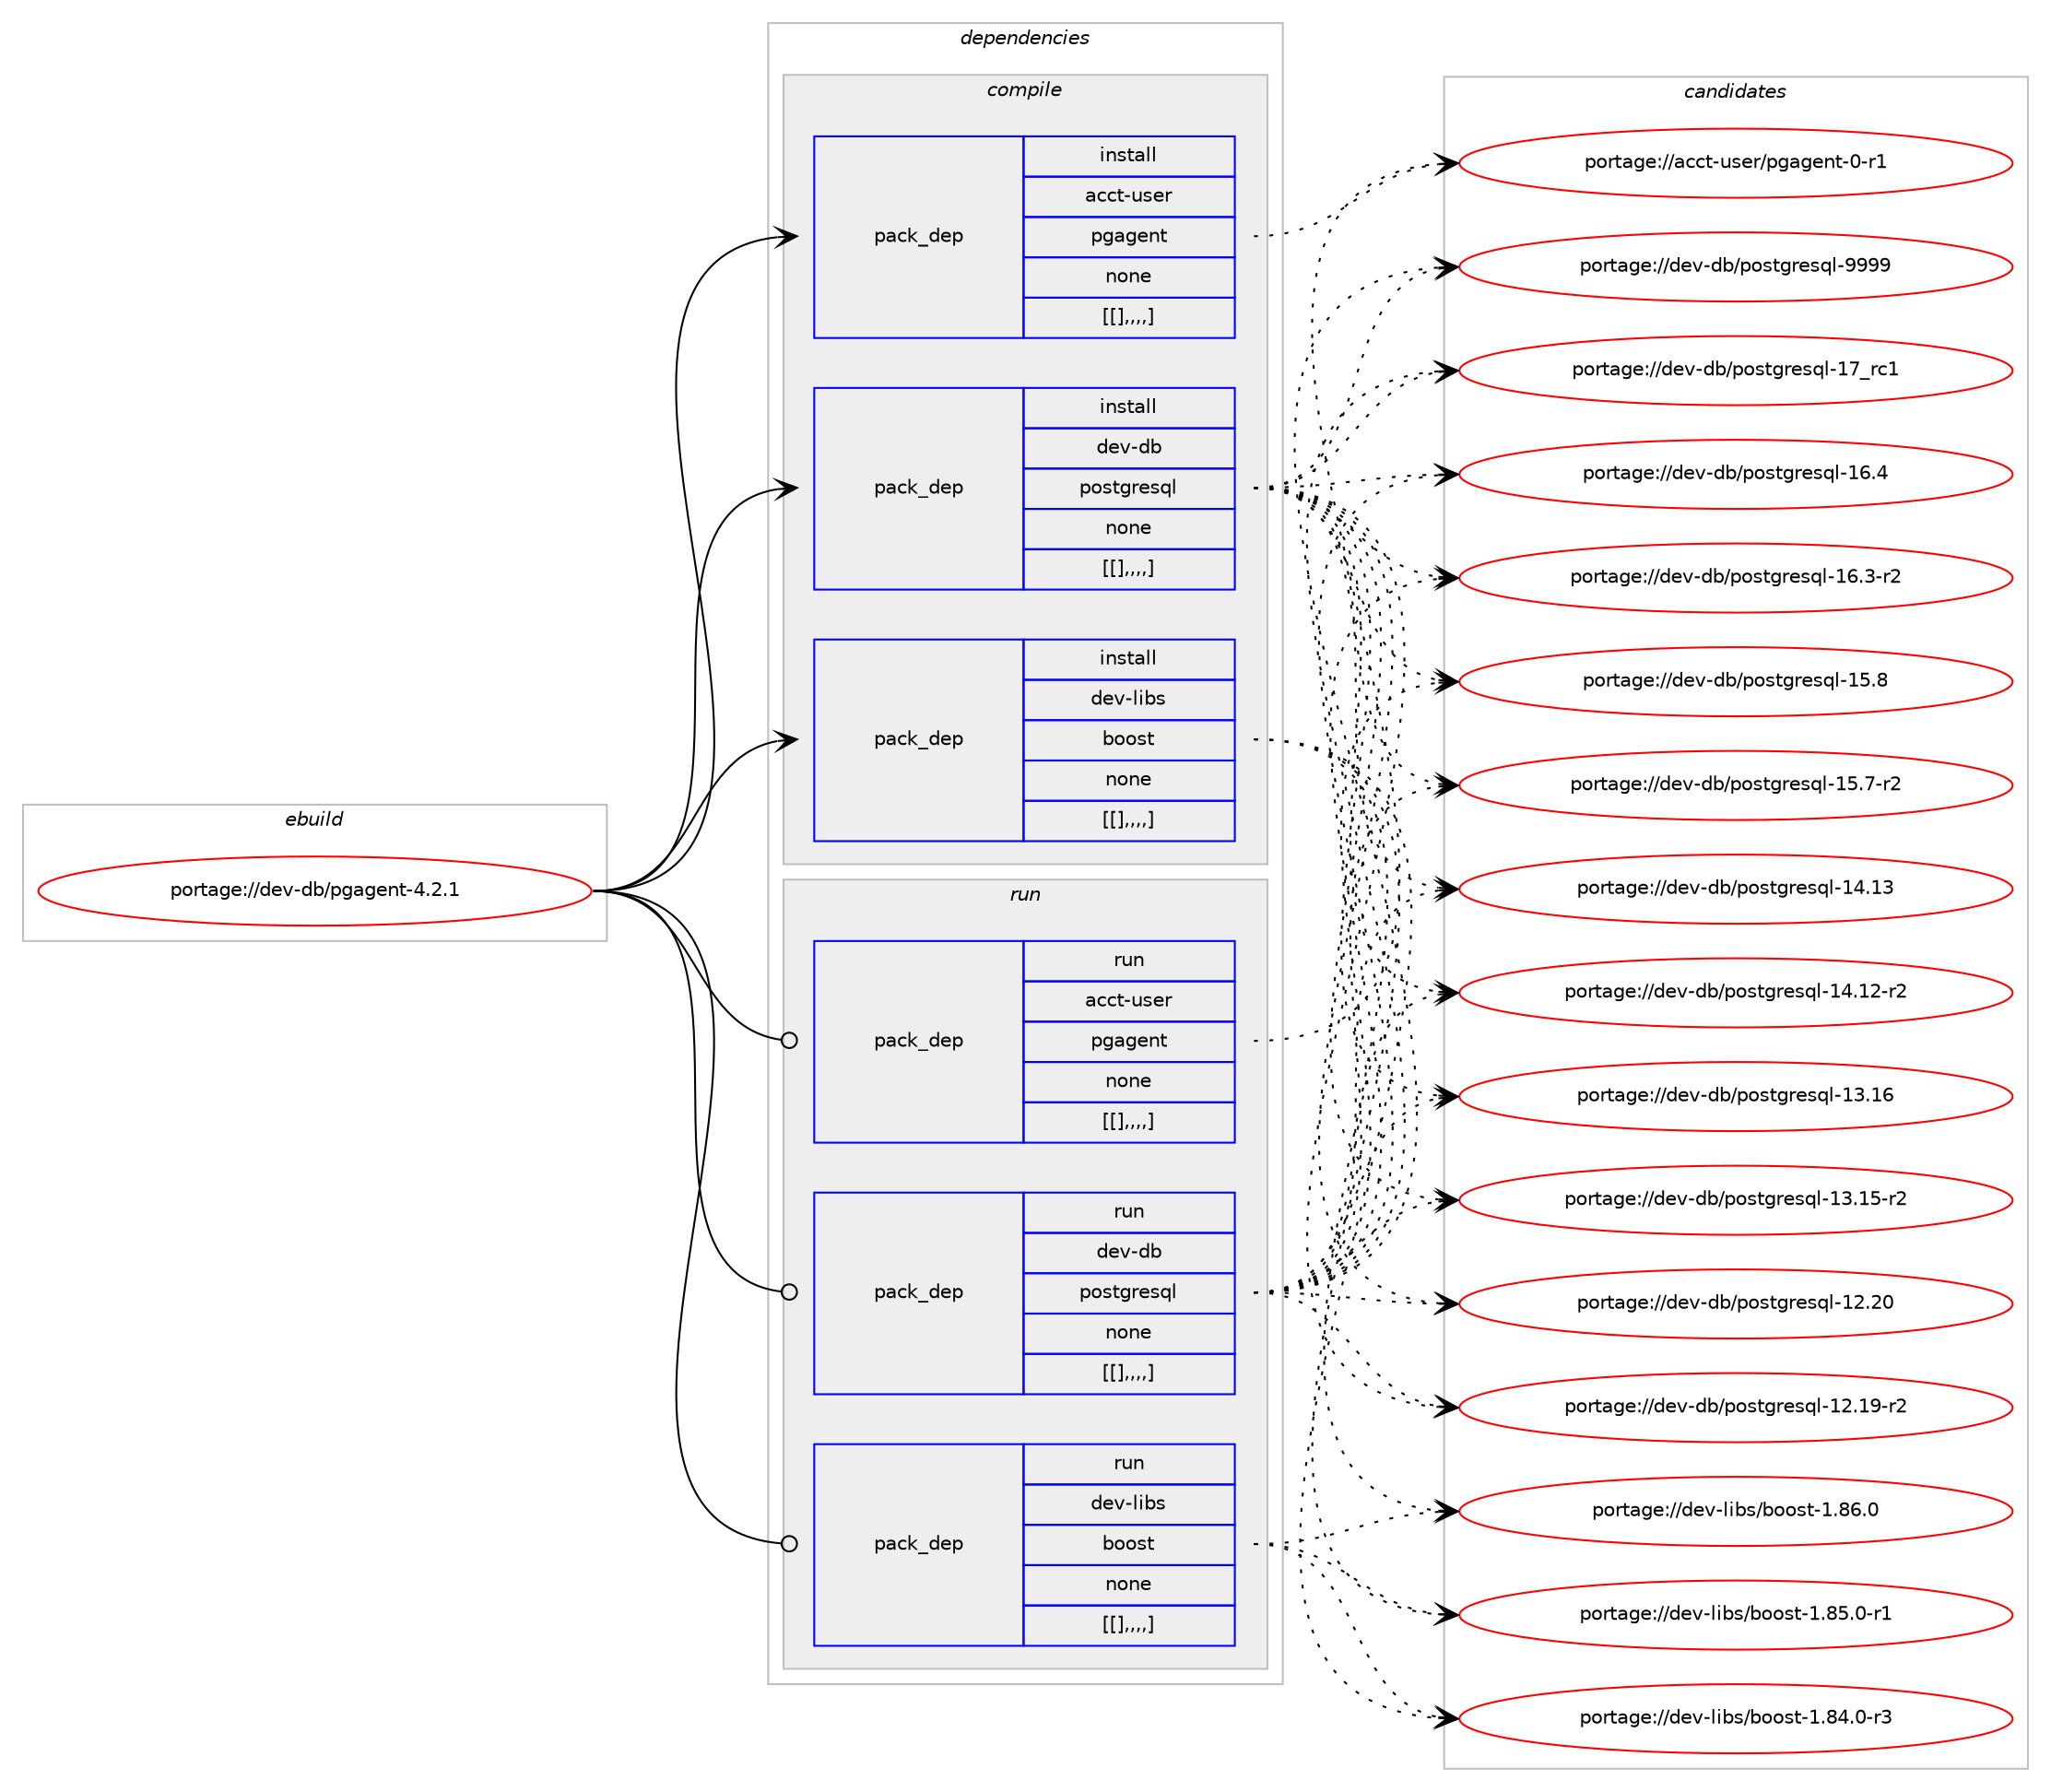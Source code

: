 digraph prolog {

# *************
# Graph options
# *************

newrank=true;
concentrate=true;
compound=true;
graph [rankdir=LR,fontname=Helvetica,fontsize=10,ranksep=1.5];#, ranksep=2.5, nodesep=0.2];
edge  [arrowhead=vee];
node  [fontname=Helvetica,fontsize=10];

# **********
# The ebuild
# **********

subgraph cluster_leftcol {
color=gray;
label=<<i>ebuild</i>>;
id [label="portage://dev-db/pgagent-4.2.1", color=red, width=4, href="../dev-db/pgagent-4.2.1.svg"];
}

# ****************
# The dependencies
# ****************

subgraph cluster_midcol {
color=gray;
label=<<i>dependencies</i>>;
subgraph cluster_compile {
fillcolor="#eeeeee";
style=filled;
label=<<i>compile</i>>;
subgraph pack49640 {
dependency68646 [label=<<TABLE BORDER="0" CELLBORDER="1" CELLSPACING="0" CELLPADDING="4" WIDTH="220"><TR><TD ROWSPAN="6" CELLPADDING="30">pack_dep</TD></TR><TR><TD WIDTH="110">install</TD></TR><TR><TD>acct-user</TD></TR><TR><TD>pgagent</TD></TR><TR><TD>none</TD></TR><TR><TD>[[],,,,]</TD></TR></TABLE>>, shape=none, color=blue];
}
id:e -> dependency68646:w [weight=20,style="solid",arrowhead="vee"];
subgraph pack49641 {
dependency68647 [label=<<TABLE BORDER="0" CELLBORDER="1" CELLSPACING="0" CELLPADDING="4" WIDTH="220"><TR><TD ROWSPAN="6" CELLPADDING="30">pack_dep</TD></TR><TR><TD WIDTH="110">install</TD></TR><TR><TD>dev-db</TD></TR><TR><TD>postgresql</TD></TR><TR><TD>none</TD></TR><TR><TD>[[],,,,]</TD></TR></TABLE>>, shape=none, color=blue];
}
id:e -> dependency68647:w [weight=20,style="solid",arrowhead="vee"];
subgraph pack49642 {
dependency68648 [label=<<TABLE BORDER="0" CELLBORDER="1" CELLSPACING="0" CELLPADDING="4" WIDTH="220"><TR><TD ROWSPAN="6" CELLPADDING="30">pack_dep</TD></TR><TR><TD WIDTH="110">install</TD></TR><TR><TD>dev-libs</TD></TR><TR><TD>boost</TD></TR><TR><TD>none</TD></TR><TR><TD>[[],,,,]</TD></TR></TABLE>>, shape=none, color=blue];
}
id:e -> dependency68648:w [weight=20,style="solid",arrowhead="vee"];
}
subgraph cluster_compileandrun {
fillcolor="#eeeeee";
style=filled;
label=<<i>compile and run</i>>;
}
subgraph cluster_run {
fillcolor="#eeeeee";
style=filled;
label=<<i>run</i>>;
subgraph pack49643 {
dependency68649 [label=<<TABLE BORDER="0" CELLBORDER="1" CELLSPACING="0" CELLPADDING="4" WIDTH="220"><TR><TD ROWSPAN="6" CELLPADDING="30">pack_dep</TD></TR><TR><TD WIDTH="110">run</TD></TR><TR><TD>acct-user</TD></TR><TR><TD>pgagent</TD></TR><TR><TD>none</TD></TR><TR><TD>[[],,,,]</TD></TR></TABLE>>, shape=none, color=blue];
}
id:e -> dependency68649:w [weight=20,style="solid",arrowhead="odot"];
subgraph pack49644 {
dependency68650 [label=<<TABLE BORDER="0" CELLBORDER="1" CELLSPACING="0" CELLPADDING="4" WIDTH="220"><TR><TD ROWSPAN="6" CELLPADDING="30">pack_dep</TD></TR><TR><TD WIDTH="110">run</TD></TR><TR><TD>dev-db</TD></TR><TR><TD>postgresql</TD></TR><TR><TD>none</TD></TR><TR><TD>[[],,,,]</TD></TR></TABLE>>, shape=none, color=blue];
}
id:e -> dependency68650:w [weight=20,style="solid",arrowhead="odot"];
subgraph pack49645 {
dependency68651 [label=<<TABLE BORDER="0" CELLBORDER="1" CELLSPACING="0" CELLPADDING="4" WIDTH="220"><TR><TD ROWSPAN="6" CELLPADDING="30">pack_dep</TD></TR><TR><TD WIDTH="110">run</TD></TR><TR><TD>dev-libs</TD></TR><TR><TD>boost</TD></TR><TR><TD>none</TD></TR><TR><TD>[[],,,,]</TD></TR></TABLE>>, shape=none, color=blue];
}
id:e -> dependency68651:w [weight=20,style="solid",arrowhead="odot"];
}
}

# **************
# The candidates
# **************

subgraph cluster_choices {
rank=same;
color=gray;
label=<<i>candidates</i>>;

subgraph choice49640 {
color=black;
nodesep=1;
choice97999911645117115101114471121039710310111011645484511449 [label="portage://acct-user/pgagent-0-r1", color=red, width=4,href="../acct-user/pgagent-0-r1.svg"];
dependency68646:e -> choice97999911645117115101114471121039710310111011645484511449:w [style=dotted,weight="100"];
}
subgraph choice49641 {
color=black;
nodesep=1;
choice1001011184510098471121111151161031141011151131084557575757 [label="portage://dev-db/postgresql-9999", color=red, width=4,href="../dev-db/postgresql-9999.svg"];
choice100101118451009847112111115116103114101115113108454955951149949 [label="portage://dev-db/postgresql-17_rc1", color=red, width=4,href="../dev-db/postgresql-17_rc1.svg"];
choice1001011184510098471121111151161031141011151131084549544652 [label="portage://dev-db/postgresql-16.4", color=red, width=4,href="../dev-db/postgresql-16.4.svg"];
choice10010111845100984711211111511610311410111511310845495446514511450 [label="portage://dev-db/postgresql-16.3-r2", color=red, width=4,href="../dev-db/postgresql-16.3-r2.svg"];
choice1001011184510098471121111151161031141011151131084549534656 [label="portage://dev-db/postgresql-15.8", color=red, width=4,href="../dev-db/postgresql-15.8.svg"];
choice10010111845100984711211111511610311410111511310845495346554511450 [label="portage://dev-db/postgresql-15.7-r2", color=red, width=4,href="../dev-db/postgresql-15.7-r2.svg"];
choice100101118451009847112111115116103114101115113108454952464951 [label="portage://dev-db/postgresql-14.13", color=red, width=4,href="../dev-db/postgresql-14.13.svg"];
choice1001011184510098471121111151161031141011151131084549524649504511450 [label="portage://dev-db/postgresql-14.12-r2", color=red, width=4,href="../dev-db/postgresql-14.12-r2.svg"];
choice100101118451009847112111115116103114101115113108454951464954 [label="portage://dev-db/postgresql-13.16", color=red, width=4,href="../dev-db/postgresql-13.16.svg"];
choice1001011184510098471121111151161031141011151131084549514649534511450 [label="portage://dev-db/postgresql-13.15-r2", color=red, width=4,href="../dev-db/postgresql-13.15-r2.svg"];
choice100101118451009847112111115116103114101115113108454950465048 [label="portage://dev-db/postgresql-12.20", color=red, width=4,href="../dev-db/postgresql-12.20.svg"];
choice1001011184510098471121111151161031141011151131084549504649574511450 [label="portage://dev-db/postgresql-12.19-r2", color=red, width=4,href="../dev-db/postgresql-12.19-r2.svg"];
dependency68647:e -> choice1001011184510098471121111151161031141011151131084557575757:w [style=dotted,weight="100"];
dependency68647:e -> choice100101118451009847112111115116103114101115113108454955951149949:w [style=dotted,weight="100"];
dependency68647:e -> choice1001011184510098471121111151161031141011151131084549544652:w [style=dotted,weight="100"];
dependency68647:e -> choice10010111845100984711211111511610311410111511310845495446514511450:w [style=dotted,weight="100"];
dependency68647:e -> choice1001011184510098471121111151161031141011151131084549534656:w [style=dotted,weight="100"];
dependency68647:e -> choice10010111845100984711211111511610311410111511310845495346554511450:w [style=dotted,weight="100"];
dependency68647:e -> choice100101118451009847112111115116103114101115113108454952464951:w [style=dotted,weight="100"];
dependency68647:e -> choice1001011184510098471121111151161031141011151131084549524649504511450:w [style=dotted,weight="100"];
dependency68647:e -> choice100101118451009847112111115116103114101115113108454951464954:w [style=dotted,weight="100"];
dependency68647:e -> choice1001011184510098471121111151161031141011151131084549514649534511450:w [style=dotted,weight="100"];
dependency68647:e -> choice100101118451009847112111115116103114101115113108454950465048:w [style=dotted,weight="100"];
dependency68647:e -> choice1001011184510098471121111151161031141011151131084549504649574511450:w [style=dotted,weight="100"];
}
subgraph choice49642 {
color=black;
nodesep=1;
choice1001011184510810598115479811111111511645494656544648 [label="portage://dev-libs/boost-1.86.0", color=red, width=4,href="../dev-libs/boost-1.86.0.svg"];
choice10010111845108105981154798111111115116454946565346484511449 [label="portage://dev-libs/boost-1.85.0-r1", color=red, width=4,href="../dev-libs/boost-1.85.0-r1.svg"];
choice10010111845108105981154798111111115116454946565246484511451 [label="portage://dev-libs/boost-1.84.0-r3", color=red, width=4,href="../dev-libs/boost-1.84.0-r3.svg"];
dependency68648:e -> choice1001011184510810598115479811111111511645494656544648:w [style=dotted,weight="100"];
dependency68648:e -> choice10010111845108105981154798111111115116454946565346484511449:w [style=dotted,weight="100"];
dependency68648:e -> choice10010111845108105981154798111111115116454946565246484511451:w [style=dotted,weight="100"];
}
subgraph choice49643 {
color=black;
nodesep=1;
choice97999911645117115101114471121039710310111011645484511449 [label="portage://acct-user/pgagent-0-r1", color=red, width=4,href="../acct-user/pgagent-0-r1.svg"];
dependency68649:e -> choice97999911645117115101114471121039710310111011645484511449:w [style=dotted,weight="100"];
}
subgraph choice49644 {
color=black;
nodesep=1;
choice1001011184510098471121111151161031141011151131084557575757 [label="portage://dev-db/postgresql-9999", color=red, width=4,href="../dev-db/postgresql-9999.svg"];
choice100101118451009847112111115116103114101115113108454955951149949 [label="portage://dev-db/postgresql-17_rc1", color=red, width=4,href="../dev-db/postgresql-17_rc1.svg"];
choice1001011184510098471121111151161031141011151131084549544652 [label="portage://dev-db/postgresql-16.4", color=red, width=4,href="../dev-db/postgresql-16.4.svg"];
choice10010111845100984711211111511610311410111511310845495446514511450 [label="portage://dev-db/postgresql-16.3-r2", color=red, width=4,href="../dev-db/postgresql-16.3-r2.svg"];
choice1001011184510098471121111151161031141011151131084549534656 [label="portage://dev-db/postgresql-15.8", color=red, width=4,href="../dev-db/postgresql-15.8.svg"];
choice10010111845100984711211111511610311410111511310845495346554511450 [label="portage://dev-db/postgresql-15.7-r2", color=red, width=4,href="../dev-db/postgresql-15.7-r2.svg"];
choice100101118451009847112111115116103114101115113108454952464951 [label="portage://dev-db/postgresql-14.13", color=red, width=4,href="../dev-db/postgresql-14.13.svg"];
choice1001011184510098471121111151161031141011151131084549524649504511450 [label="portage://dev-db/postgresql-14.12-r2", color=red, width=4,href="../dev-db/postgresql-14.12-r2.svg"];
choice100101118451009847112111115116103114101115113108454951464954 [label="portage://dev-db/postgresql-13.16", color=red, width=4,href="../dev-db/postgresql-13.16.svg"];
choice1001011184510098471121111151161031141011151131084549514649534511450 [label="portage://dev-db/postgresql-13.15-r2", color=red, width=4,href="../dev-db/postgresql-13.15-r2.svg"];
choice100101118451009847112111115116103114101115113108454950465048 [label="portage://dev-db/postgresql-12.20", color=red, width=4,href="../dev-db/postgresql-12.20.svg"];
choice1001011184510098471121111151161031141011151131084549504649574511450 [label="portage://dev-db/postgresql-12.19-r2", color=red, width=4,href="../dev-db/postgresql-12.19-r2.svg"];
dependency68650:e -> choice1001011184510098471121111151161031141011151131084557575757:w [style=dotted,weight="100"];
dependency68650:e -> choice100101118451009847112111115116103114101115113108454955951149949:w [style=dotted,weight="100"];
dependency68650:e -> choice1001011184510098471121111151161031141011151131084549544652:w [style=dotted,weight="100"];
dependency68650:e -> choice10010111845100984711211111511610311410111511310845495446514511450:w [style=dotted,weight="100"];
dependency68650:e -> choice1001011184510098471121111151161031141011151131084549534656:w [style=dotted,weight="100"];
dependency68650:e -> choice10010111845100984711211111511610311410111511310845495346554511450:w [style=dotted,weight="100"];
dependency68650:e -> choice100101118451009847112111115116103114101115113108454952464951:w [style=dotted,weight="100"];
dependency68650:e -> choice1001011184510098471121111151161031141011151131084549524649504511450:w [style=dotted,weight="100"];
dependency68650:e -> choice100101118451009847112111115116103114101115113108454951464954:w [style=dotted,weight="100"];
dependency68650:e -> choice1001011184510098471121111151161031141011151131084549514649534511450:w [style=dotted,weight="100"];
dependency68650:e -> choice100101118451009847112111115116103114101115113108454950465048:w [style=dotted,weight="100"];
dependency68650:e -> choice1001011184510098471121111151161031141011151131084549504649574511450:w [style=dotted,weight="100"];
}
subgraph choice49645 {
color=black;
nodesep=1;
choice1001011184510810598115479811111111511645494656544648 [label="portage://dev-libs/boost-1.86.0", color=red, width=4,href="../dev-libs/boost-1.86.0.svg"];
choice10010111845108105981154798111111115116454946565346484511449 [label="portage://dev-libs/boost-1.85.0-r1", color=red, width=4,href="../dev-libs/boost-1.85.0-r1.svg"];
choice10010111845108105981154798111111115116454946565246484511451 [label="portage://dev-libs/boost-1.84.0-r3", color=red, width=4,href="../dev-libs/boost-1.84.0-r3.svg"];
dependency68651:e -> choice1001011184510810598115479811111111511645494656544648:w [style=dotted,weight="100"];
dependency68651:e -> choice10010111845108105981154798111111115116454946565346484511449:w [style=dotted,weight="100"];
dependency68651:e -> choice10010111845108105981154798111111115116454946565246484511451:w [style=dotted,weight="100"];
}
}

}
